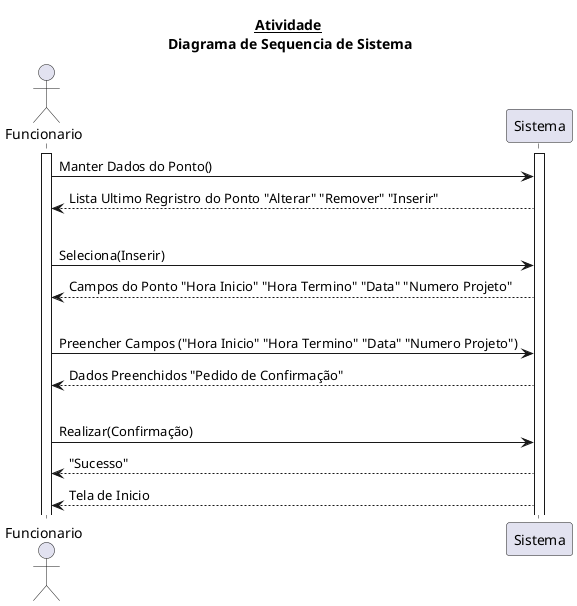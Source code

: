 @startuml Atividade de Sala
title __Atividade__\n Diagrama de Sequencia de Sistema 

actor Funcionario
participant Sistema

activate Funcionario
activate Sistema

Funcionario -> Sistema : Manter Dados do Ponto()
Sistema --> Funcionario : Lista Ultimo Regristro do Ponto "Alterar" "Remover" "Inserir"
|||
Funcionario -> Sistema : Seleciona(Inserir)
Sistema --> Funcionario : Campos do Ponto "Hora Inicio" "Hora Termino" "Data" "Numero Projeto"
|||
Funcionario -> Sistema : Preencher Campos ("Hora Inicio" "Hora Termino" "Data" "Numero Projeto")
Sistema --> Funcionario : Dados Preenchidos "Pedido de Confirmação"
|||
Funcionario -> Sistema : Realizar(Confirmação)
Sistema --> Funcionario : "Sucesso"
Sistema --> Funcionario : Tela de Inicio

@enduml